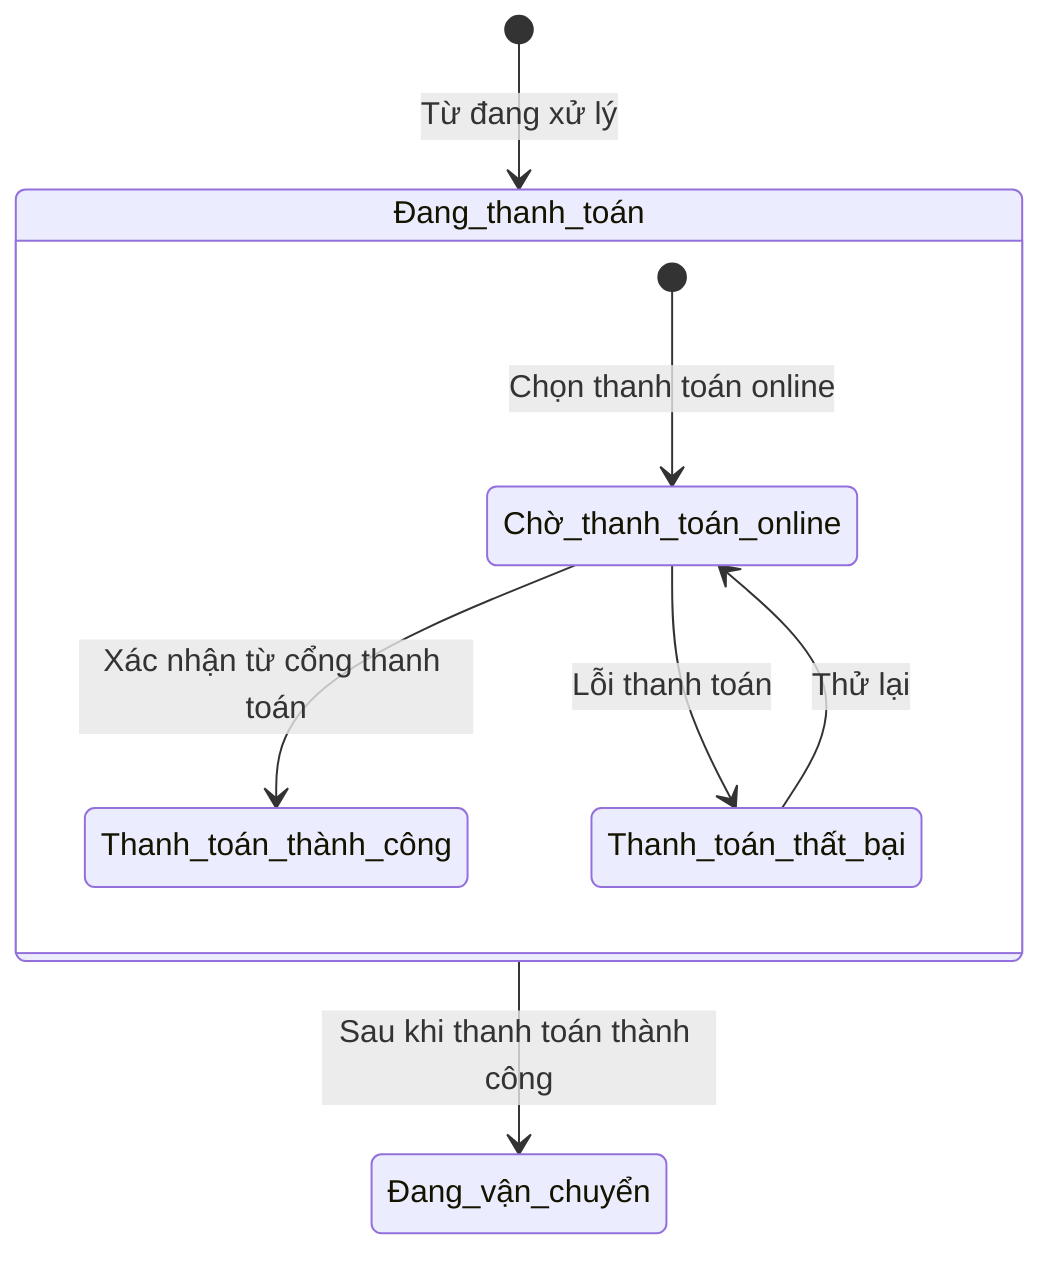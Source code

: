 stateDiagram-v2
    [*] --> Đang_thanh_toán: Từ đang xử lý
    
    state Đang_thanh_toán {
        [*] --> Chờ_thanh_toán_online: Chọn thanh toán online
        Chờ_thanh_toán_online --> Thanh_toán_thành_công: Xác nhận từ cổng thanh toán
        Chờ_thanh_toán_online --> Thanh_toán_thất_bại: Lỗi thanh toán
        Thanh_toán_thất_bại --> Chờ_thanh_toán_online: Thử lại
    }
    
    Đang_thanh_toán --> Đang_vận_chuyển: Sau khi thanh toán thành công